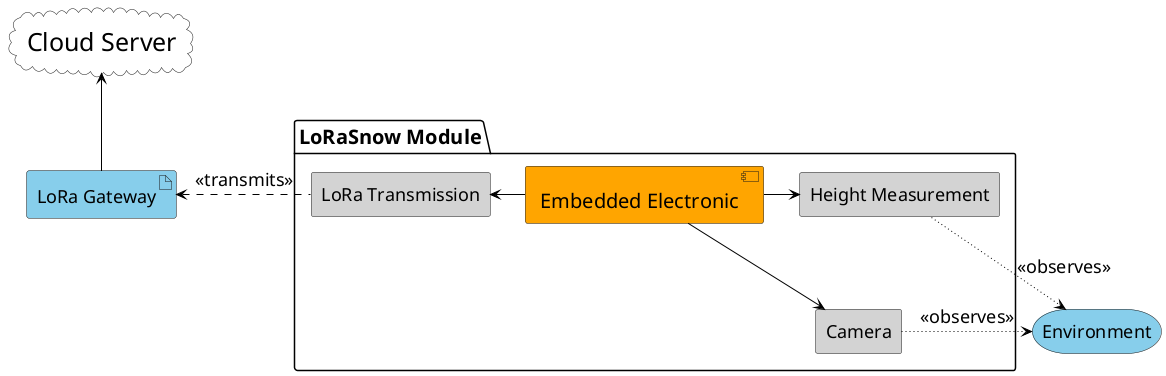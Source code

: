 @startuml GlobalBlockDiagram

skinparam Arrow {
    Color black
    FontSize 18
}

skinparam cloud {
    BackGroundColor white
    FontSize 25
}

skinparam component {
    BackGroundColor orange
    LineColor black
    FontSize 20
}

skinparam node {
    BackGroundColor skyblue
    LineColor black
}

skinparam rectangle {
    BackGroundColor lightgrey
    LineColor black
    FontSize 18
}

skinparam storage {
    BackGroundColor skyblue
    LineColor black
    FontSize 18
}

skinparam artifact {
    BackGroundColor skyblue
    LineColor black
    FontSize 18
}

skinparam package {
    FontSize 20
}


package "LoRaSnow Module"{

    component "Embedded Electronic" as ee 

    rectangle "Height Measurement" as hm
    rectangle "Camera" as cv 

    rectangle "LoRa Transmission" as lt

}

storage Environment as e

artifact "LoRa Gateway" as g
cloud "Cloud Server" as cs

hm ~right~> e : "<<observes>>"
cv ~right~> e : "<<observes>>"

ee -right-> hm 
ee -right-> cv 
ee -left-> lt 

lt .left.> g : "<<transmits>>"
g -up-> cs

hm -[hidden]- cv

@enduml
